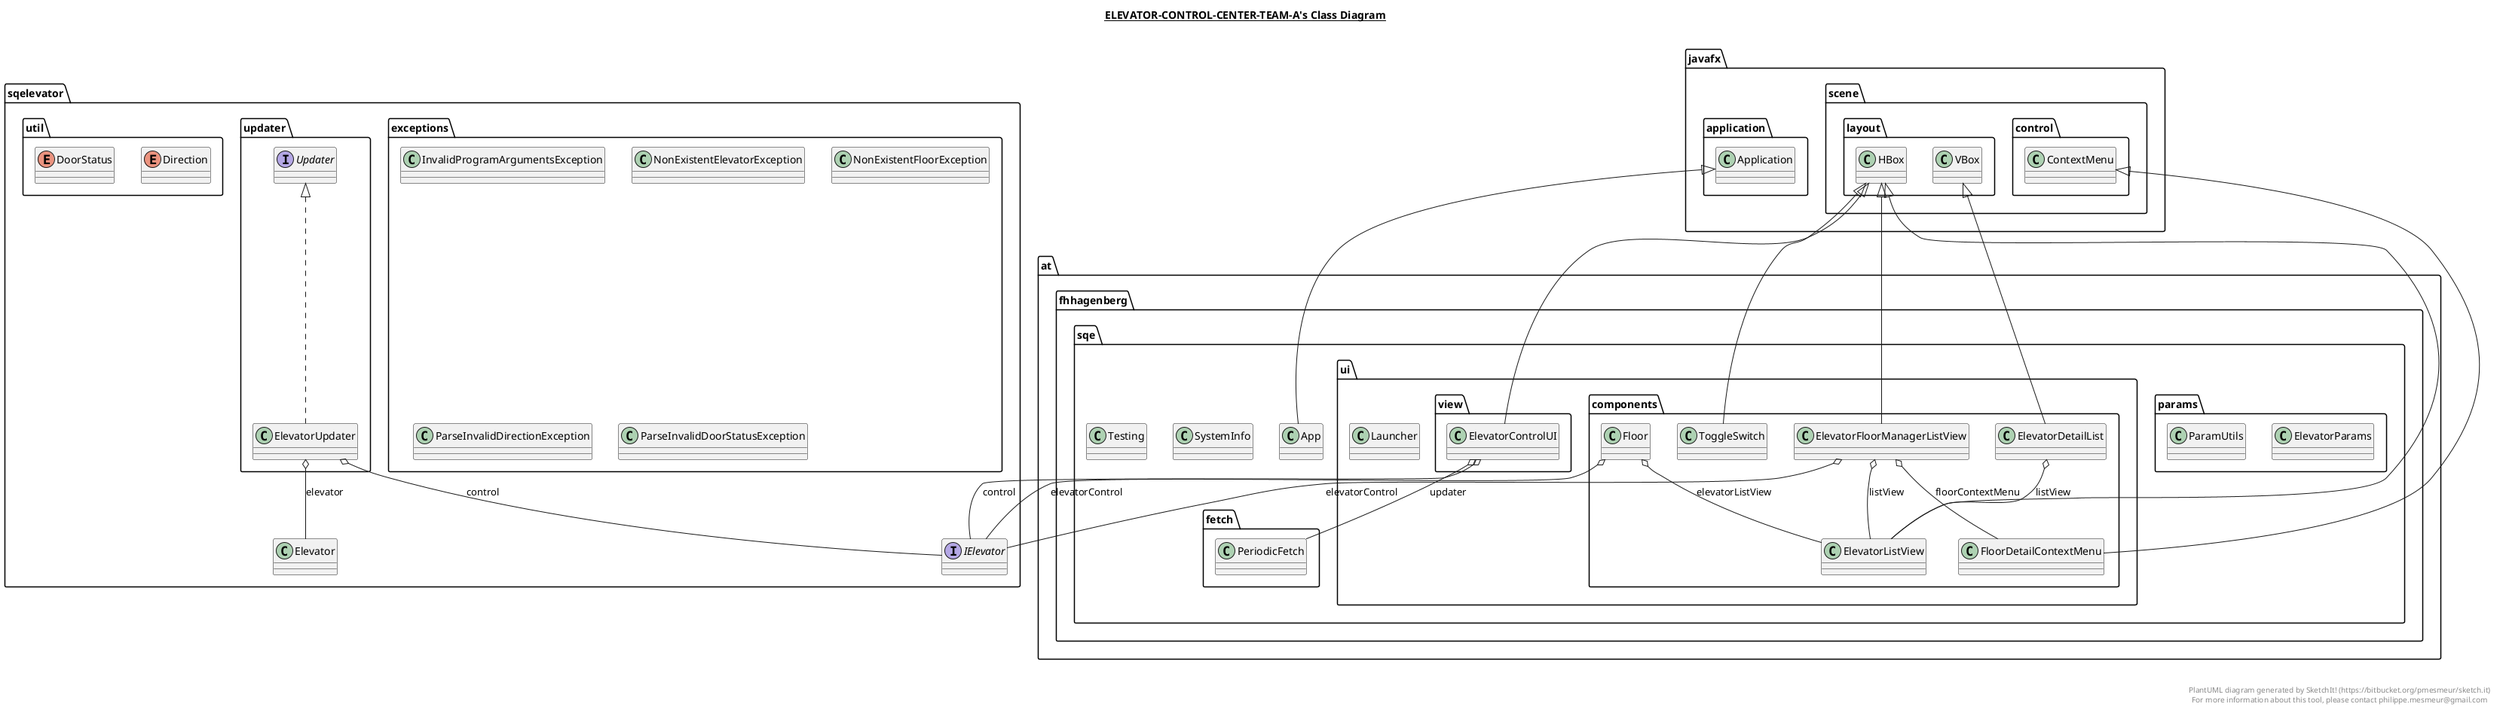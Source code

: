 @startuml

title __ELEVATOR-CONTROL-CENTER-TEAM-A's Class Diagram__\n

  namespace at.fhhagenberg.sqe {
    class at.fhhagenberg.sqe.App {
    }
  }
  

  namespace at.fhhagenberg.sqe {
    class at.fhhagenberg.sqe.SystemInfo {
    }
  }
  

  namespace at.fhhagenberg.sqe {
    class at.fhhagenberg.sqe.Testing {
    }
  }
  

  namespace at.fhhagenberg.sqe {
    namespace fetch {
      class at.fhhagenberg.sqe.fetch.PeriodicFetch {
      }
    }
  }
  

  namespace at.fhhagenberg.sqe {
    namespace params {
      class at.fhhagenberg.sqe.params.ElevatorParams {
      }
    }
  }
  

  namespace at.fhhagenberg.sqe {
    namespace params {
      class at.fhhagenberg.sqe.params.ParamUtils {
      }
    }
  }
  

  namespace at.fhhagenberg.sqe {
    namespace ui {
      class at.fhhagenberg.sqe.ui.Launcher {
      }
    }
  }
  

  namespace at.fhhagenberg.sqe {
    namespace ui {
      namespace components {
        class at.fhhagenberg.sqe.ui.components.ElevatorDetailList {
        }
      }
    }
  }
  

  namespace at.fhhagenberg.sqe {
    namespace ui {
      namespace components {
        class at.fhhagenberg.sqe.ui.components.ElevatorFloorManagerListView {
        }
      }
    }
  }
  

  namespace at.fhhagenberg.sqe {
    namespace ui {
      namespace components {
        class at.fhhagenberg.sqe.ui.components.ElevatorListView {
        }
      }
    }
  }
  

  namespace at.fhhagenberg.sqe {
    namespace ui {
      namespace components {
        class at.fhhagenberg.sqe.ui.components.Floor {
        }
      }
    }
  }
  

  namespace at.fhhagenberg.sqe {
    namespace ui {
      namespace components {
        class at.fhhagenberg.sqe.ui.components.FloorDetailContextMenu {
        }
      }
    }
  }
  

  namespace at.fhhagenberg.sqe {
    namespace ui {
      namespace components {
        class at.fhhagenberg.sqe.ui.components.ToggleSwitch {
        }
      }
    }
  }
  

  namespace at.fhhagenberg.sqe {
    namespace ui {
      namespace view {
        class at.fhhagenberg.sqe.ui.view.ElevatorControlUI {
        }
      }
    }
  }
  

  namespace sqelevator {
    class sqelevator.Elevator {
    }
  }
  

  namespace sqelevator {
    interface sqelevator.IElevator {
    }
  }
  

  namespace sqelevator {
    namespace exceptions {
      class sqelevator.exceptions.InvalidProgramArgumentsException {
      }
    }
  }
  

  namespace sqelevator {
    namespace exceptions {
      class sqelevator.exceptions.NonExistentElevatorException {
      }
    }
  }
  

  namespace sqelevator {
    namespace exceptions {
      class sqelevator.exceptions.NonExistentFloorException {
      }
    }
  }
  

  namespace sqelevator {
    namespace exceptions {
      class sqelevator.exceptions.ParseInvalidDirectionException {
      }
    }
  }
  

  namespace sqelevator {
    namespace exceptions {
      class sqelevator.exceptions.ParseInvalidDoorStatusException {
      }
    }
  }
  

  namespace sqelevator {
    namespace updater {
      class sqelevator.updater.ElevatorUpdater {
      }
    }
  }
  

  namespace sqelevator {
    namespace updater {
      interface sqelevator.updater.Updater {
      }
    }
  }
  

  namespace sqelevator {
    namespace util {
      enum Direction {
      }
    }
  }
  

  namespace sqelevator {
    namespace util {
      enum DoorStatus {
      }
    }
  }
  

  at.fhhagenberg.sqe.App -up-|> javafx.application.Application
  at.fhhagenberg.sqe.ui.components.ElevatorDetailList -up-|> javafx.scene.layout.VBox
  at.fhhagenberg.sqe.ui.components.ElevatorDetailList o-- at.fhhagenberg.sqe.ui.components.ElevatorListView : listView
  at.fhhagenberg.sqe.ui.components.ElevatorFloorManagerListView -up-|> javafx.scene.layout.HBox
  at.fhhagenberg.sqe.ui.components.ElevatorFloorManagerListView o-- at.fhhagenberg.sqe.ui.components.ElevatorListView : listView
  at.fhhagenberg.sqe.ui.components.ElevatorFloorManagerListView o-- sqelevator.IElevator : elevatorControl
  at.fhhagenberg.sqe.ui.components.ElevatorFloorManagerListView o-- at.fhhagenberg.sqe.ui.components.FloorDetailContextMenu : floorContextMenu
  at.fhhagenberg.sqe.ui.components.ElevatorListView -up-|> javafx.scene.layout.HBox
  at.fhhagenberg.sqe.ui.components.Floor o-- sqelevator.IElevator : elevatorControl
  at.fhhagenberg.sqe.ui.components.Floor o-- at.fhhagenberg.sqe.ui.components.ElevatorListView : elevatorListView
  at.fhhagenberg.sqe.ui.components.FloorDetailContextMenu -up-|> javafx.scene.control.ContextMenu
  at.fhhagenberg.sqe.ui.components.ToggleSwitch -up-|> javafx.scene.layout.HBox
  at.fhhagenberg.sqe.ui.view.ElevatorControlUI -up-|> javafx.scene.layout.HBox
  at.fhhagenberg.sqe.ui.view.ElevatorControlUI o-- at.fhhagenberg.sqe.fetch.PeriodicFetch : updater
  at.fhhagenberg.sqe.ui.view.ElevatorControlUI o-- sqelevator.IElevator : control
  sqelevator.updater.ElevatorUpdater .up.|> sqelevator.updater.Updater
  sqelevator.updater.ElevatorUpdater o-- sqelevator.IElevator : control
  sqelevator.updater.ElevatorUpdater o-- sqelevator.Elevator : elevator


right footer


PlantUML diagram generated by SketchIt! (https://bitbucket.org/pmesmeur/sketch.it)
For more information about this tool, please contact philippe.mesmeur@gmail.com
endfooter

@enduml
